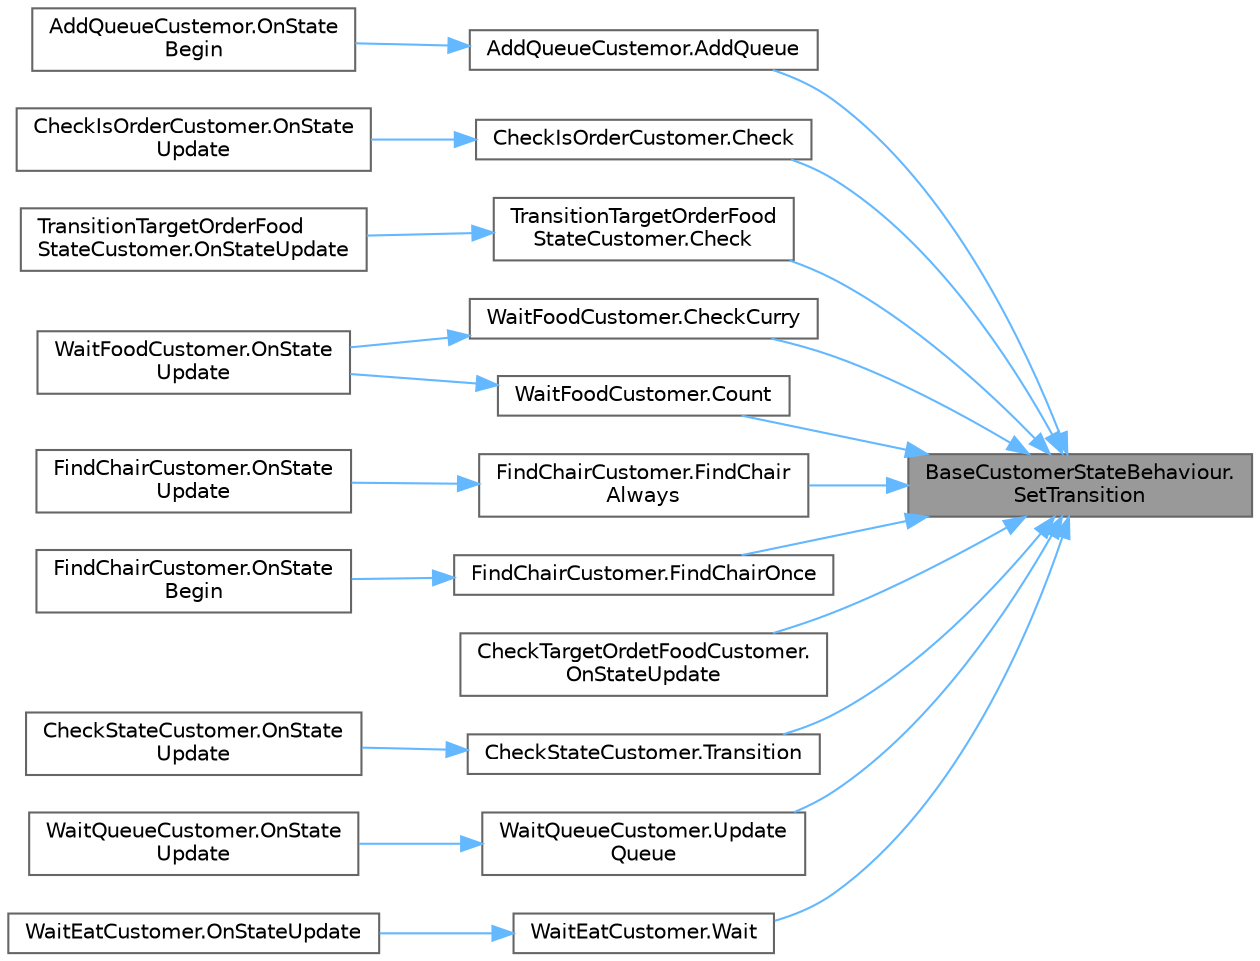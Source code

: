 digraph "BaseCustomerStateBehaviour.SetTransition"
{
 // LATEX_PDF_SIZE
  bgcolor="transparent";
  edge [fontname=Helvetica,fontsize=10,labelfontname=Helvetica,labelfontsize=10];
  node [fontname=Helvetica,fontsize=10,shape=box,height=0.2,width=0.4];
  rankdir="RL";
  Node1 [id="Node000001",label="BaseCustomerStateBehaviour.\lSetTransition",height=0.2,width=0.4,color="gray40", fillcolor="grey60", style="filled", fontcolor="black",tooltip=" "];
  Node1 -> Node2 [id="edge22_Node000001_Node000002",dir="back",color="steelblue1",style="solid",tooltip=" "];
  Node2 [id="Node000002",label="AddQueueCustemor.AddQueue",height=0.2,width=0.4,color="grey40", fillcolor="white", style="filled",URL="$class_add_queue_custemor.html#a8f7237960ac40dc54b2e03586f097da9",tooltip=" "];
  Node2 -> Node3 [id="edge23_Node000002_Node000003",dir="back",color="steelblue1",style="solid",tooltip=" "];
  Node3 [id="Node000003",label="AddQueueCustemor.OnState\lBegin",height=0.2,width=0.4,color="grey40", fillcolor="white", style="filled",URL="$class_add_queue_custemor.html#abc2b71540162c03d198dbfa033aff40b",tooltip=" "];
  Node1 -> Node4 [id="edge24_Node000001_Node000004",dir="back",color="steelblue1",style="solid",tooltip=" "];
  Node4 [id="Node000004",label="CheckIsOrderCustomer.Check",height=0.2,width=0.4,color="grey40", fillcolor="white", style="filled",URL="$class_check_is_order_customer.html#a8826eaedc471b880789c0b9dc221c807",tooltip=" "];
  Node4 -> Node5 [id="edge25_Node000004_Node000005",dir="back",color="steelblue1",style="solid",tooltip=" "];
  Node5 [id="Node000005",label="CheckIsOrderCustomer.OnState\lUpdate",height=0.2,width=0.4,color="grey40", fillcolor="white", style="filled",URL="$class_check_is_order_customer.html#a0620fbf2e2738e7280608c2fd4cabc8a",tooltip=" "];
  Node1 -> Node6 [id="edge26_Node000001_Node000006",dir="back",color="steelblue1",style="solid",tooltip=" "];
  Node6 [id="Node000006",label="TransitionTargetOrderFood\lStateCustomer.Check",height=0.2,width=0.4,color="grey40", fillcolor="white", style="filled",URL="$class_transition_target_order_food_state_customer.html#a35dff4a819fe583afb4bec646216e312",tooltip=" "];
  Node6 -> Node7 [id="edge27_Node000006_Node000007",dir="back",color="steelblue1",style="solid",tooltip=" "];
  Node7 [id="Node000007",label="TransitionTargetOrderFood\lStateCustomer.OnStateUpdate",height=0.2,width=0.4,color="grey40", fillcolor="white", style="filled",URL="$class_transition_target_order_food_state_customer.html#a4fee4169f0434bd4b8490a697bb70b52",tooltip=" "];
  Node1 -> Node8 [id="edge28_Node000001_Node000008",dir="back",color="steelblue1",style="solid",tooltip=" "];
  Node8 [id="Node000008",label="WaitFoodCustomer.CheckCurry",height=0.2,width=0.4,color="grey40", fillcolor="white", style="filled",URL="$class_wait_food_customer.html#a33db824742d8f0b173c33b14d8f30c9b",tooltip=" "];
  Node8 -> Node9 [id="edge29_Node000008_Node000009",dir="back",color="steelblue1",style="solid",tooltip=" "];
  Node9 [id="Node000009",label="WaitFoodCustomer.OnState\lUpdate",height=0.2,width=0.4,color="grey40", fillcolor="white", style="filled",URL="$class_wait_food_customer.html#a51110806acb351737f2edce9736a328f",tooltip=" "];
  Node1 -> Node10 [id="edge30_Node000001_Node000010",dir="back",color="steelblue1",style="solid",tooltip=" "];
  Node10 [id="Node000010",label="WaitFoodCustomer.Count",height=0.2,width=0.4,color="grey40", fillcolor="white", style="filled",URL="$class_wait_food_customer.html#a68ea906586a17778a798b56ca46797b2",tooltip=" "];
  Node10 -> Node9 [id="edge31_Node000010_Node000009",dir="back",color="steelblue1",style="solid",tooltip=" "];
  Node1 -> Node11 [id="edge32_Node000001_Node000011",dir="back",color="steelblue1",style="solid",tooltip=" "];
  Node11 [id="Node000011",label="FindChairCustomer.FindChair\lAlways",height=0.2,width=0.4,color="grey40", fillcolor="white", style="filled",URL="$class_find_chair_customer.html#a5fa50661266c3a5195cb0060492a5e47",tooltip=" "];
  Node11 -> Node12 [id="edge33_Node000011_Node000012",dir="back",color="steelblue1",style="solid",tooltip=" "];
  Node12 [id="Node000012",label="FindChairCustomer.OnState\lUpdate",height=0.2,width=0.4,color="grey40", fillcolor="white", style="filled",URL="$class_find_chair_customer.html#aed2ea0a45eebb921c74bd5a9dfce275a",tooltip=" "];
  Node1 -> Node13 [id="edge34_Node000001_Node000013",dir="back",color="steelblue1",style="solid",tooltip=" "];
  Node13 [id="Node000013",label="FindChairCustomer.FindChairOnce",height=0.2,width=0.4,color="grey40", fillcolor="white", style="filled",URL="$class_find_chair_customer.html#a40e29afd5c7ead769019fbd96a36bfce",tooltip=" "];
  Node13 -> Node14 [id="edge35_Node000013_Node000014",dir="back",color="steelblue1",style="solid",tooltip=" "];
  Node14 [id="Node000014",label="FindChairCustomer.OnState\lBegin",height=0.2,width=0.4,color="grey40", fillcolor="white", style="filled",URL="$class_find_chair_customer.html#a686334208b01e07bc9997c6692ca2b8a",tooltip=" "];
  Node1 -> Node15 [id="edge36_Node000001_Node000015",dir="back",color="steelblue1",style="solid",tooltip=" "];
  Node15 [id="Node000015",label="CheckTargetOrdetFoodCustomer.\lOnStateUpdate",height=0.2,width=0.4,color="grey40", fillcolor="white", style="filled",URL="$class_check_target_ordet_food_customer.html#aee57e52f300a93bc1fdec1f3aada4d72",tooltip=" "];
  Node1 -> Node16 [id="edge37_Node000001_Node000016",dir="back",color="steelblue1",style="solid",tooltip=" "];
  Node16 [id="Node000016",label="CheckStateCustomer.Transition",height=0.2,width=0.4,color="grey40", fillcolor="white", style="filled",URL="$class_check_state_customer.html#aed56eaae07add91346f2408bc72e73c0",tooltip=" "];
  Node16 -> Node17 [id="edge38_Node000016_Node000017",dir="back",color="steelblue1",style="solid",tooltip=" "];
  Node17 [id="Node000017",label="CheckStateCustomer.OnState\lUpdate",height=0.2,width=0.4,color="grey40", fillcolor="white", style="filled",URL="$class_check_state_customer.html#ae781af07344825ca3cfc89ca58dd63e5",tooltip=" "];
  Node1 -> Node18 [id="edge39_Node000001_Node000018",dir="back",color="steelblue1",style="solid",tooltip=" "];
  Node18 [id="Node000018",label="WaitQueueCustomer.Update\lQueue",height=0.2,width=0.4,color="grey40", fillcolor="white", style="filled",URL="$class_wait_queue_customer.html#a981240f04ab16568335414530bfc6b3b",tooltip=" "];
  Node18 -> Node19 [id="edge40_Node000018_Node000019",dir="back",color="steelblue1",style="solid",tooltip=" "];
  Node19 [id="Node000019",label="WaitQueueCustomer.OnState\lUpdate",height=0.2,width=0.4,color="grey40", fillcolor="white", style="filled",URL="$class_wait_queue_customer.html#a7ae1072fd17a29c322ec272983a23306",tooltip=" "];
  Node1 -> Node20 [id="edge41_Node000001_Node000020",dir="back",color="steelblue1",style="solid",tooltip=" "];
  Node20 [id="Node000020",label="WaitEatCustomer.Wait",height=0.2,width=0.4,color="grey40", fillcolor="white", style="filled",URL="$class_wait_eat_customer.html#a3876e18e1f7ccdb5af8b62b64018ca71",tooltip=" "];
  Node20 -> Node21 [id="edge42_Node000020_Node000021",dir="back",color="steelblue1",style="solid",tooltip=" "];
  Node21 [id="Node000021",label="WaitEatCustomer.OnStateUpdate",height=0.2,width=0.4,color="grey40", fillcolor="white", style="filled",URL="$class_wait_eat_customer.html#a061c67cf0ef8cbd944b59ea47256b3ad",tooltip=" "];
}
